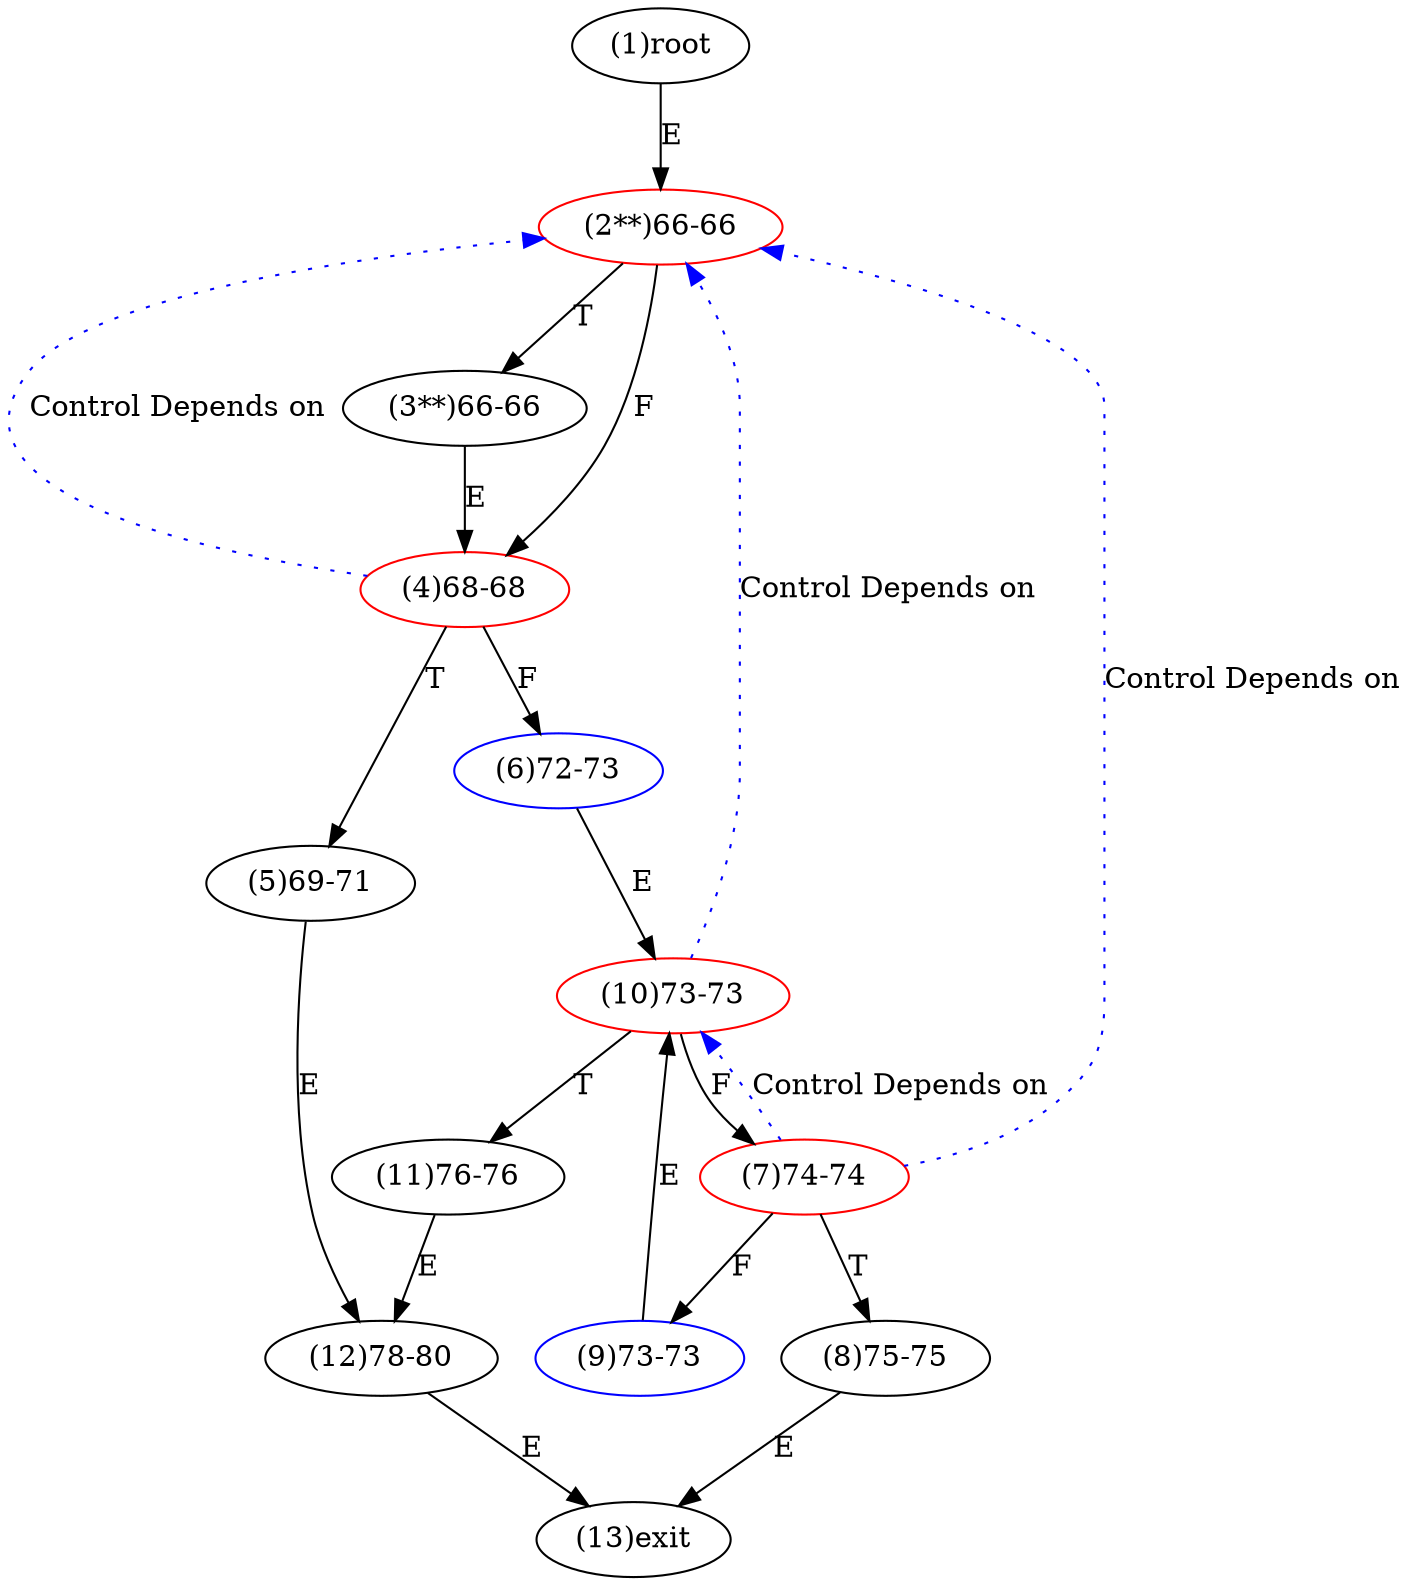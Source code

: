 digraph "" { 
1[ label="(1)root"];
2[ label="(2**)66-66",color=red];
3[ label="(3**)66-66"];
4[ label="(4)68-68",color=red];
5[ label="(5)69-71"];
6[ label="(6)72-73",color=blue];
7[ label="(7)74-74",color=red];
8[ label="(8)75-75"];
9[ label="(9)73-73",color=blue];
10[ label="(10)73-73",color=red];
11[ label="(11)76-76"];
12[ label="(12)78-80"];
13[ label="(13)exit"];
1->2[ label="E"];
2->4[ label="F"];
2->3[ label="T"];
3->4[ label="E"];
4->6[ label="F"];
4->5[ label="T"];
5->12[ label="E"];
6->10[ label="E"];
7->9[ label="F"];
7->8[ label="T"];
8->13[ label="E"];
9->10[ label="E"];
10->7[ label="F"];
10->11[ label="T"];
11->12[ label="E"];
12->13[ label="E"];
4->2[ color="blue" label="Control Depends on" style = dotted ];
7->2[ color="blue" label="Control Depends on" style = dotted ];
7->10[ color="blue" label="Control Depends on" style = dotted ];
10->2[ color="blue" label="Control Depends on" style = dotted ];
}
